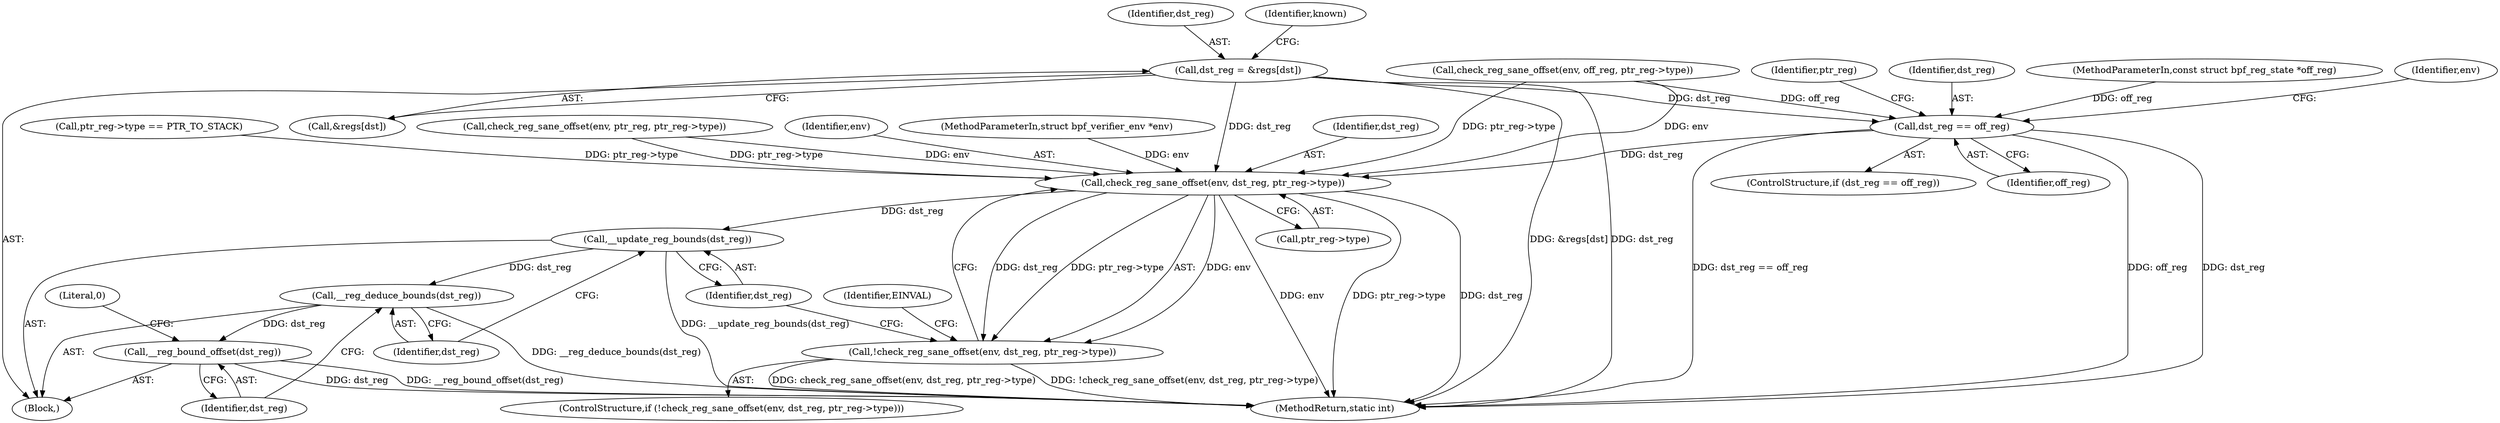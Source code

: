 digraph "0_linux_bb7f0f989ca7de1153bd128a40a71709e339fa03@array" {
"1000196" [label="(Call,dst_reg = &regs[dst])"];
"1000529" [label="(Call,dst_reg == off_reg)"];
"1000780" [label="(Call,check_reg_sane_offset(env, dst_reg, ptr_reg->type))"];
"1000779" [label="(Call,!check_reg_sane_offset(env, dst_reg, ptr_reg->type))"];
"1000789" [label="(Call,__update_reg_bounds(dst_reg))"];
"1000791" [label="(Call,__reg_deduce_bounds(dst_reg))"];
"1000793" [label="(Call,__reg_bound_offset(dst_reg))"];
"1000120" [label="(MethodParameterIn,const struct bpf_reg_state *off_reg)"];
"1000791" [label="(Call,__reg_deduce_bounds(dst_reg))"];
"1000121" [label="(Block,)"];
"1000536" [label="(Identifier,env)"];
"1000198" [label="(Call,&regs[dst])"];
"1000197" [label="(Identifier,dst_reg)"];
"1000779" [label="(Call,!check_reg_sane_offset(env, dst_reg, ptr_reg->type))"];
"1000796" [label="(Literal,0)"];
"1000782" [label="(Identifier,dst_reg)"];
"1000780" [label="(Call,check_reg_sane_offset(env, dst_reg, ptr_reg->type))"];
"1000783" [label="(Call,ptr_reg->type)"];
"1000548" [label="(Identifier,ptr_reg)"];
"1000529" [label="(Call,dst_reg == off_reg)"];
"1000528" [label="(ControlStructure,if (dst_reg == off_reg))"];
"1000531" [label="(Identifier,off_reg)"];
"1000797" [label="(MethodReturn,static int)"];
"1000789" [label="(Call,__update_reg_bounds(dst_reg))"];
"1000793" [label="(Call,__reg_bound_offset(dst_reg))"];
"1000546" [label="(Call,ptr_reg->type == PTR_TO_STACK)"];
"1000341" [label="(Call,check_reg_sane_offset(env, ptr_reg, ptr_reg->type))"];
"1000794" [label="(Identifier,dst_reg)"];
"1000788" [label="(Identifier,EINVAL)"];
"1000792" [label="(Identifier,dst_reg)"];
"1000778" [label="(ControlStructure,if (!check_reg_sane_offset(env, dst_reg, ptr_reg->type)))"];
"1000530" [label="(Identifier,dst_reg)"];
"1000205" [label="(Identifier,known)"];
"1000781" [label="(Identifier,env)"];
"1000196" [label="(Call,dst_reg = &regs[dst])"];
"1000117" [label="(MethodParameterIn,struct bpf_verifier_env *env)"];
"1000790" [label="(Identifier,dst_reg)"];
"1000334" [label="(Call,check_reg_sane_offset(env, off_reg, ptr_reg->type))"];
"1000196" -> "1000121"  [label="AST: "];
"1000196" -> "1000198"  [label="CFG: "];
"1000197" -> "1000196"  [label="AST: "];
"1000198" -> "1000196"  [label="AST: "];
"1000205" -> "1000196"  [label="CFG: "];
"1000196" -> "1000797"  [label="DDG: dst_reg"];
"1000196" -> "1000797"  [label="DDG: &regs[dst]"];
"1000196" -> "1000529"  [label="DDG: dst_reg"];
"1000196" -> "1000780"  [label="DDG: dst_reg"];
"1000529" -> "1000528"  [label="AST: "];
"1000529" -> "1000531"  [label="CFG: "];
"1000530" -> "1000529"  [label="AST: "];
"1000531" -> "1000529"  [label="AST: "];
"1000536" -> "1000529"  [label="CFG: "];
"1000548" -> "1000529"  [label="CFG: "];
"1000529" -> "1000797"  [label="DDG: off_reg"];
"1000529" -> "1000797"  [label="DDG: dst_reg"];
"1000529" -> "1000797"  [label="DDG: dst_reg == off_reg"];
"1000334" -> "1000529"  [label="DDG: off_reg"];
"1000120" -> "1000529"  [label="DDG: off_reg"];
"1000529" -> "1000780"  [label="DDG: dst_reg"];
"1000780" -> "1000779"  [label="AST: "];
"1000780" -> "1000783"  [label="CFG: "];
"1000781" -> "1000780"  [label="AST: "];
"1000782" -> "1000780"  [label="AST: "];
"1000783" -> "1000780"  [label="AST: "];
"1000779" -> "1000780"  [label="CFG: "];
"1000780" -> "1000797"  [label="DDG: env"];
"1000780" -> "1000797"  [label="DDG: ptr_reg->type"];
"1000780" -> "1000797"  [label="DDG: dst_reg"];
"1000780" -> "1000779"  [label="DDG: env"];
"1000780" -> "1000779"  [label="DDG: dst_reg"];
"1000780" -> "1000779"  [label="DDG: ptr_reg->type"];
"1000341" -> "1000780"  [label="DDG: env"];
"1000341" -> "1000780"  [label="DDG: ptr_reg->type"];
"1000334" -> "1000780"  [label="DDG: env"];
"1000334" -> "1000780"  [label="DDG: ptr_reg->type"];
"1000117" -> "1000780"  [label="DDG: env"];
"1000546" -> "1000780"  [label="DDG: ptr_reg->type"];
"1000780" -> "1000789"  [label="DDG: dst_reg"];
"1000779" -> "1000778"  [label="AST: "];
"1000788" -> "1000779"  [label="CFG: "];
"1000790" -> "1000779"  [label="CFG: "];
"1000779" -> "1000797"  [label="DDG: check_reg_sane_offset(env, dst_reg, ptr_reg->type)"];
"1000779" -> "1000797"  [label="DDG: !check_reg_sane_offset(env, dst_reg, ptr_reg->type)"];
"1000789" -> "1000121"  [label="AST: "];
"1000789" -> "1000790"  [label="CFG: "];
"1000790" -> "1000789"  [label="AST: "];
"1000792" -> "1000789"  [label="CFG: "];
"1000789" -> "1000797"  [label="DDG: __update_reg_bounds(dst_reg)"];
"1000789" -> "1000791"  [label="DDG: dst_reg"];
"1000791" -> "1000121"  [label="AST: "];
"1000791" -> "1000792"  [label="CFG: "];
"1000792" -> "1000791"  [label="AST: "];
"1000794" -> "1000791"  [label="CFG: "];
"1000791" -> "1000797"  [label="DDG: __reg_deduce_bounds(dst_reg)"];
"1000791" -> "1000793"  [label="DDG: dst_reg"];
"1000793" -> "1000121"  [label="AST: "];
"1000793" -> "1000794"  [label="CFG: "];
"1000794" -> "1000793"  [label="AST: "];
"1000796" -> "1000793"  [label="CFG: "];
"1000793" -> "1000797"  [label="DDG: __reg_bound_offset(dst_reg)"];
"1000793" -> "1000797"  [label="DDG: dst_reg"];
}
